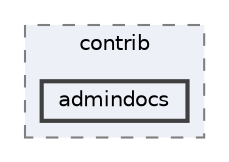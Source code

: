 digraph "C:/Users/LukeMabie/documents/Development/Password_Saver_Using_Django-master/venv/Lib/site-packages/django/contrib/admindocs"
{
 // LATEX_PDF_SIZE
  bgcolor="transparent";
  edge [fontname=Helvetica,fontsize=10,labelfontname=Helvetica,labelfontsize=10];
  node [fontname=Helvetica,fontsize=10,shape=box,height=0.2,width=0.4];
  compound=true
  subgraph clusterdir_3744c791f189b3312b781cb062a24638 {
    graph [ bgcolor="#edf0f7", pencolor="grey50", label="contrib", fontname=Helvetica,fontsize=10 style="filled,dashed", URL="dir_3744c791f189b3312b781cb062a24638.html",tooltip=""]
  dir_01b22379f0b9a48bfd5be8078ee4d0c1 [label="admindocs", fillcolor="#edf0f7", color="grey25", style="filled,bold", URL="dir_01b22379f0b9a48bfd5be8078ee4d0c1.html",tooltip=""];
  }
}
